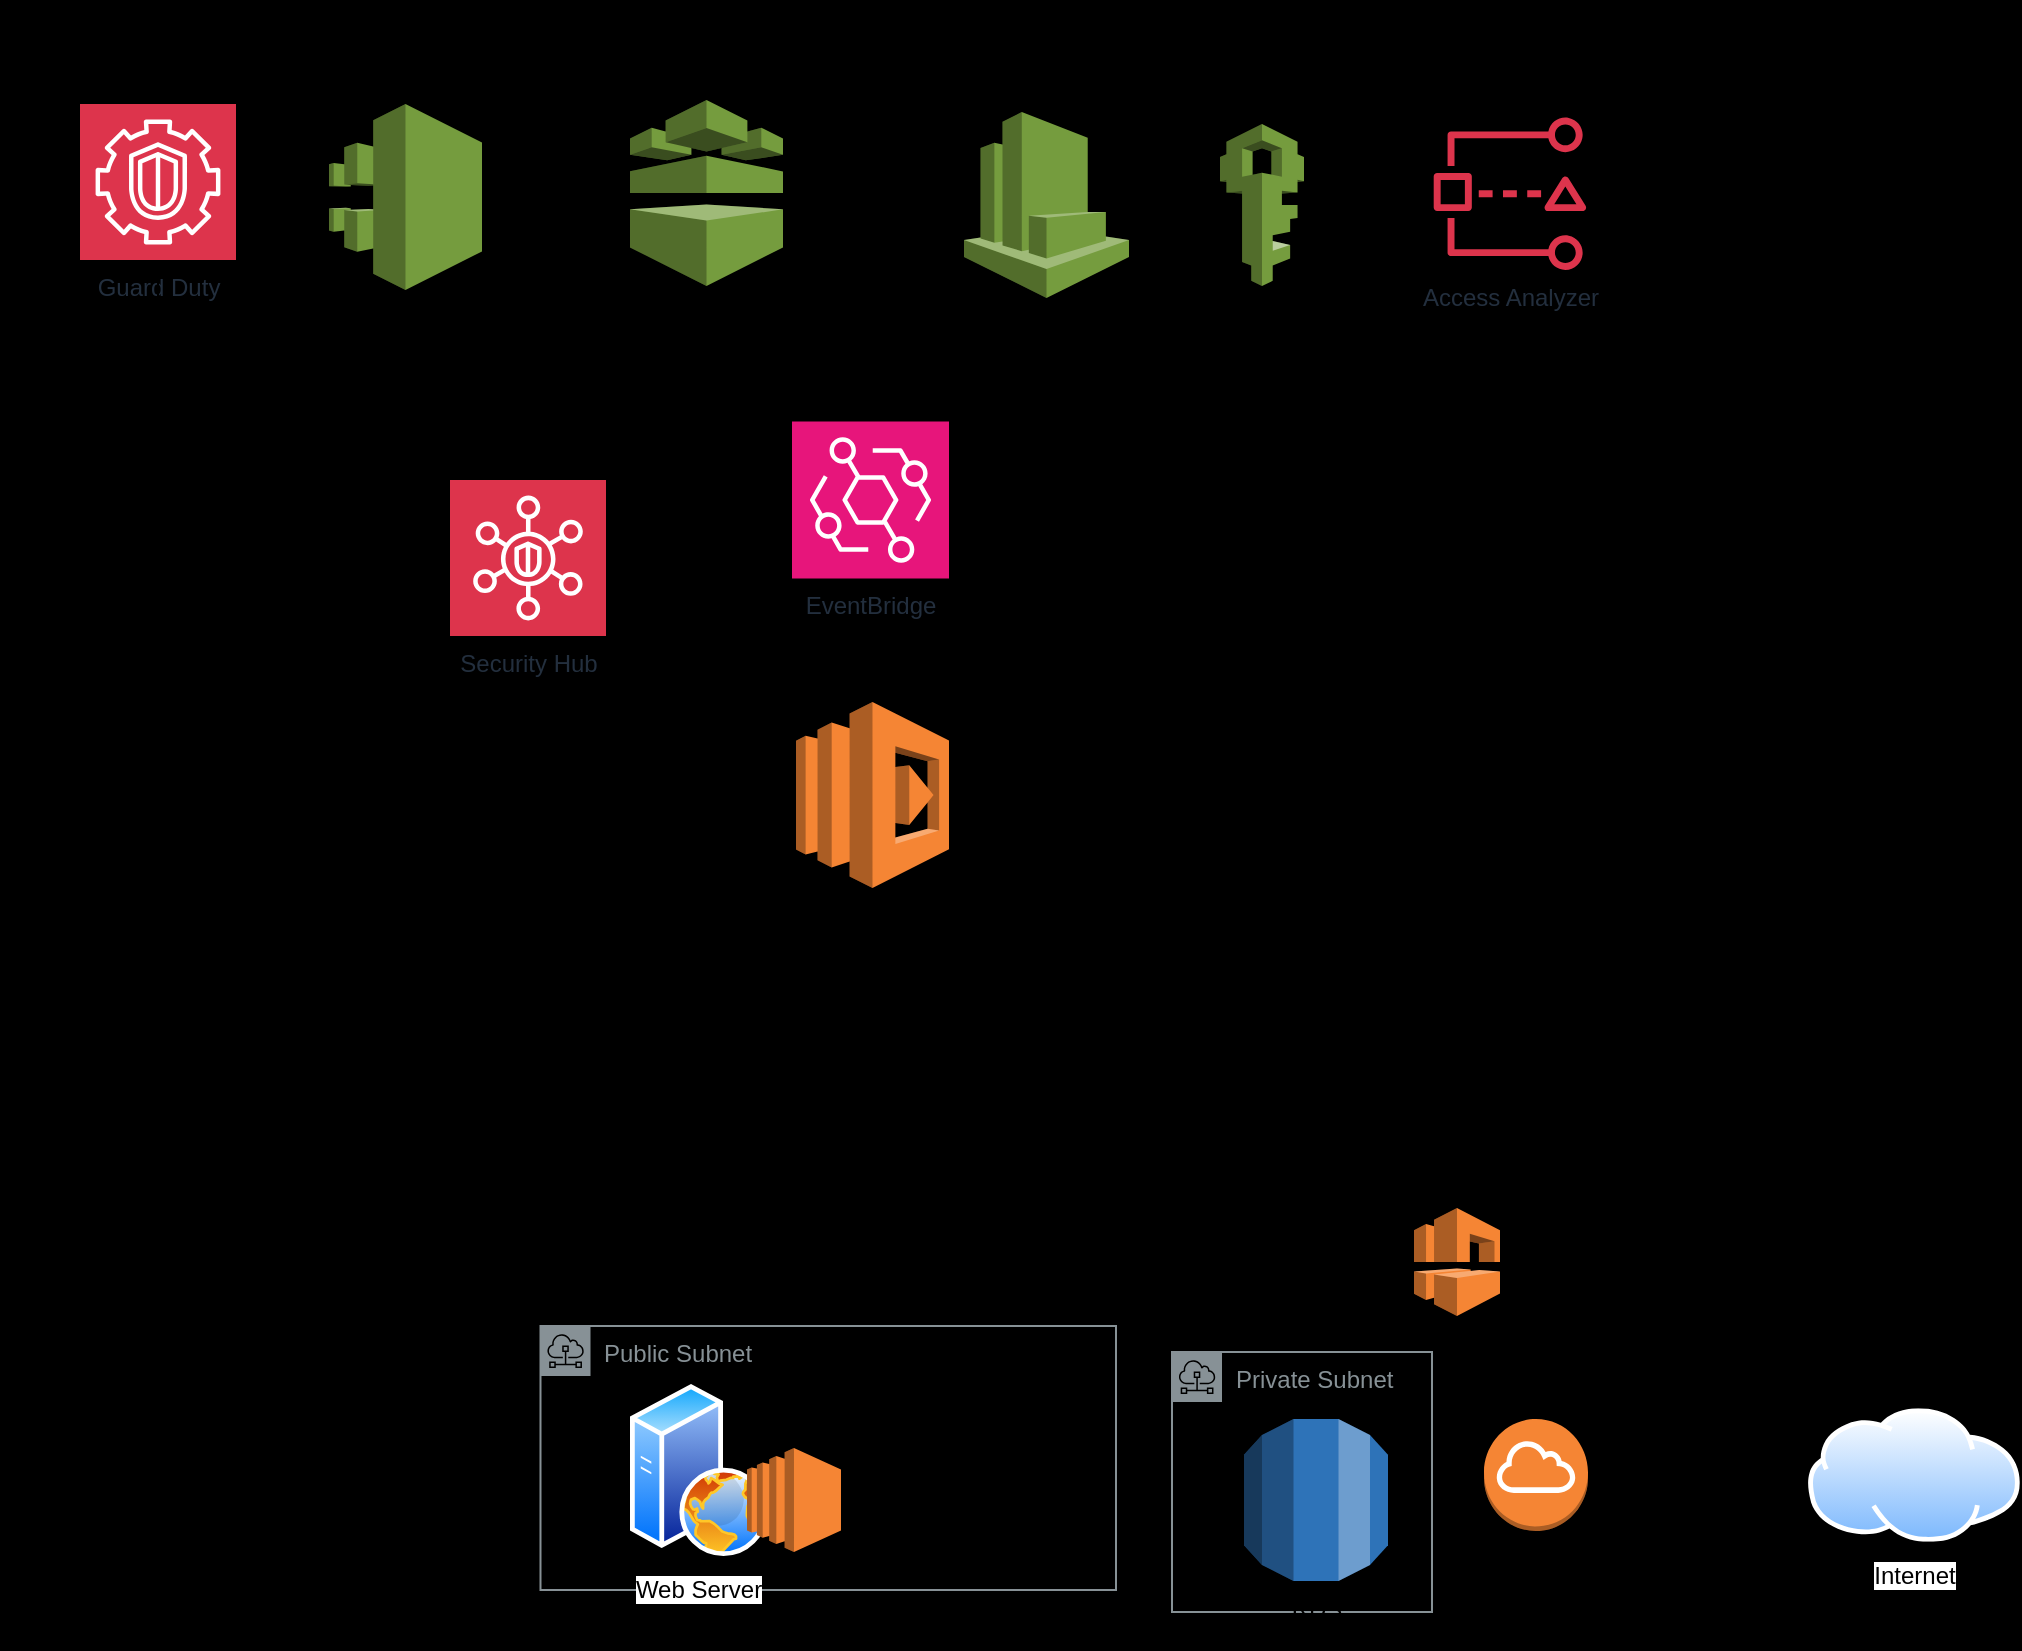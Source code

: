 <mxfile version="26.2.9">
  <diagram name="Page-1" id="n66T14T6kXnlYEdW8ocM">
    <mxGraphModel dx="1858" dy="938" grid="0" gridSize="10" guides="1" tooltips="1" connect="1" arrows="1" fold="1" page="0" pageScale="1" pageWidth="850" pageHeight="1100" background="light-dark(#000000,#000000)" math="0" shadow="0">
      <root>
        <mxCell id="0" />
        <mxCell id="1" parent="0" />
        <mxCell id="KjCvUa1PRuN88ewenq66-60" value="" style="rounded=0;whiteSpace=wrap;html=1;fillColor=none;dashed=1;" vertex="1" parent="1">
          <mxGeometry x="-22" y="55" width="855" height="464" as="geometry" />
        </mxCell>
        <mxCell id="KjCvUa1PRuN88ewenq66-62" value="" style="rounded=0;whiteSpace=wrap;html=1;fillColor=none;dashed=1;" vertex="1" parent="1">
          <mxGeometry x="206" y="658" width="525" height="220" as="geometry" />
        </mxCell>
        <mxCell id="KjCvUa1PRuN88ewenq66-39" value="CloudTrail" style="outlineConnect=0;dashed=0;verticalLabelPosition=bottom;verticalAlign=top;align=center;html=1;shape=mxgraph.aws3.cloudtrail;fillColor=#759C3E;gradientColor=none;" vertex="1" parent="1">
          <mxGeometry x="141.5" y="106" width="76.5" height="93" as="geometry" />
        </mxCell>
        <mxCell id="KjCvUa1PRuN88ewenq66-51" style="edgeStyle=orthogonalEdgeStyle;rounded=0;orthogonalLoop=1;jettySize=auto;html=1;exitX=1;exitY=0.5;exitDx=0;exitDy=0;exitPerimeter=0;" edge="1" parent="1" source="KjCvUa1PRuN88ewenq66-40" target="KjCvUa1PRuN88ewenq66-43">
          <mxGeometry relative="1" as="geometry" />
        </mxCell>
        <mxCell id="KjCvUa1PRuN88ewenq66-40" value="Config" style="outlineConnect=0;dashed=0;verticalLabelPosition=bottom;verticalAlign=top;align=center;html=1;shape=mxgraph.aws3.config;fillColor=#759C3E;gradientColor=none;" vertex="1" parent="1">
          <mxGeometry x="292" y="104" width="76.5" height="93" as="geometry" />
        </mxCell>
        <mxCell id="KjCvUa1PRuN88ewenq66-41" value="Guard Duty" style="sketch=0;points=[[0,0,0],[0.25,0,0],[0.5,0,0],[0.75,0,0],[1,0,0],[0,1,0],[0.25,1,0],[0.5,1,0],[0.75,1,0],[1,1,0],[0,0.25,0],[0,0.5,0],[0,0.75,0],[1,0.25,0],[1,0.5,0],[1,0.75,0]];outlineConnect=0;fontColor=#232F3E;fillColor=#DD344C;strokeColor=#ffffff;dashed=0;verticalLabelPosition=bottom;verticalAlign=top;align=center;html=1;fontSize=12;fontStyle=0;aspect=fixed;shape=mxgraph.aws4.resourceIcon;resIcon=mxgraph.aws4.guardduty;" vertex="1" parent="1">
          <mxGeometry x="17" y="106" width="78" height="78" as="geometry" />
        </mxCell>
        <mxCell id="KjCvUa1PRuN88ewenq66-42" value="Lambda" style="outlineConnect=0;dashed=0;verticalLabelPosition=bottom;verticalAlign=top;align=center;html=1;shape=mxgraph.aws3.lambda;fillColor=#F58534;gradientColor=none;" vertex="1" parent="1">
          <mxGeometry x="375" y="405" width="76.5" height="93" as="geometry" />
        </mxCell>
        <mxCell id="KjCvUa1PRuN88ewenq66-52" style="edgeStyle=orthogonalEdgeStyle;rounded=0;orthogonalLoop=1;jettySize=auto;html=1;exitX=0.5;exitY=1;exitDx=0;exitDy=0;exitPerimeter=0;" edge="1" parent="1" source="KjCvUa1PRuN88ewenq66-43" target="KjCvUa1PRuN88ewenq66-42">
          <mxGeometry relative="1" as="geometry" />
        </mxCell>
        <mxCell id="KjCvUa1PRuN88ewenq66-43" value="EventBrid&lt;span style=&quot;background-color: transparent; color: light-dark(rgb(35, 47, 62), rgb(189, 199, 212));&quot;&gt;ge&lt;/span&gt;" style="sketch=0;points=[[0,0,0],[0.25,0,0],[0.5,0,0],[0.75,0,0],[1,0,0],[0,1,0],[0.25,1,0],[0.5,1,0],[0.75,1,0],[1,1,0],[0,0.25,0],[0,0.5,0],[0,0.75,0],[1,0.25,0],[1,0.5,0],[1,0.75,0]];outlineConnect=0;fontColor=#232F3E;fillColor=#E7157B;strokeColor=#ffffff;dashed=0;verticalLabelPosition=bottom;verticalAlign=top;align=center;html=1;fontSize=12;fontStyle=0;aspect=fixed;shape=mxgraph.aws4.resourceIcon;resIcon=mxgraph.aws4.eventbridge;" vertex="1" parent="1">
          <mxGeometry x="373" y="264.75" width="78.5" height="78.5" as="geometry" />
        </mxCell>
        <mxCell id="KjCvUa1PRuN88ewenq66-44" value="Security Hub" style="sketch=0;points=[[0,0,0],[0.25,0,0],[0.5,0,0],[0.75,0,0],[1,0,0],[0,1,0],[0.25,1,0],[0.5,1,0],[0.75,1,0],[1,1,0],[0,0.25,0],[0,0.5,0],[0,0.75,0],[1,0.25,0],[1,0.5,0],[1,0.75,0]];outlineConnect=0;fontColor=#232F3E;fillColor=#DD344C;strokeColor=#ffffff;dashed=0;verticalLabelPosition=bottom;verticalAlign=top;align=center;html=1;fontSize=12;fontStyle=0;aspect=fixed;shape=mxgraph.aws4.resourceIcon;resIcon=mxgraph.aws4.security_hub;" vertex="1" parent="1">
          <mxGeometry x="202" y="294" width="78" height="78" as="geometry" />
        </mxCell>
        <mxCell id="KjCvUa1PRuN88ewenq66-46" style="edgeStyle=orthogonalEdgeStyle;rounded=0;orthogonalLoop=1;jettySize=auto;html=1;exitX=0.5;exitY=1;exitDx=0;exitDy=0;exitPerimeter=0;entryX=0;entryY=0.5;entryDx=0;entryDy=0;entryPerimeter=0;" edge="1" parent="1" source="KjCvUa1PRuN88ewenq66-41" target="KjCvUa1PRuN88ewenq66-44">
          <mxGeometry relative="1" as="geometry" />
        </mxCell>
        <mxCell id="KjCvUa1PRuN88ewenq66-49" style="edgeStyle=orthogonalEdgeStyle;rounded=0;orthogonalLoop=1;jettySize=auto;html=1;exitX=0.5;exitY=1;exitDx=0;exitDy=0;exitPerimeter=0;entryX=0.5;entryY=0;entryDx=0;entryDy=0;entryPerimeter=0;" edge="1" parent="1" source="KjCvUa1PRuN88ewenq66-39" target="KjCvUa1PRuN88ewenq66-44">
          <mxGeometry relative="1" as="geometry" />
        </mxCell>
        <mxCell id="KjCvUa1PRuN88ewenq66-50" style="edgeStyle=orthogonalEdgeStyle;rounded=0;orthogonalLoop=1;jettySize=auto;html=1;exitX=0.5;exitY=1;exitDx=0;exitDy=0;exitPerimeter=0;entryX=1;entryY=0.5;entryDx=0;entryDy=0;entryPerimeter=0;" edge="1" parent="1" source="KjCvUa1PRuN88ewenq66-40" target="KjCvUa1PRuN88ewenq66-44">
          <mxGeometry relative="1" as="geometry" />
        </mxCell>
        <mxCell id="KjCvUa1PRuN88ewenq66-64" value="Private Subnet" style="sketch=0;outlineConnect=0;gradientColor=none;html=1;whiteSpace=wrap;fontSize=12;fontStyle=0;shape=mxgraph.aws4.group;grIcon=mxgraph.aws4.group_subnet;strokeColor=#879196;fillColor=none;verticalAlign=top;align=left;spacingLeft=30;fontColor=#879196;dashed=0;" vertex="1" parent="1">
          <mxGeometry x="563" y="730" width="130" height="130" as="geometry" />
        </mxCell>
        <mxCell id="KjCvUa1PRuN88ewenq66-53" value="IAM" style="outlineConnect=0;dashed=0;verticalLabelPosition=bottom;verticalAlign=top;align=center;html=1;shape=mxgraph.aws3.iam;fillColor=#759C3E;gradientColor=none;" vertex="1" parent="1">
          <mxGeometry x="587" y="116" width="42" height="81" as="geometry" />
        </mxCell>
        <mxCell id="KjCvUa1PRuN88ewenq66-54" value="Access Analyzer" style="sketch=0;outlineConnect=0;fontColor=#232F3E;gradientColor=none;fillColor=#DD344C;strokeColor=none;dashed=0;verticalLabelPosition=bottom;verticalAlign=top;align=center;html=1;fontSize=12;fontStyle=0;aspect=fixed;pointerEvents=1;shape=mxgraph.aws4.access_analyzer;" vertex="1" parent="1">
          <mxGeometry x="693" y="112" width="78" height="77" as="geometry" />
        </mxCell>
        <mxCell id="KjCvUa1PRuN88ewenq66-56" value="RDS" style="outlineConnect=0;dashed=0;verticalLabelPosition=bottom;verticalAlign=top;align=center;html=1;shape=mxgraph.aws3.rds;fillColor=#2E73B8;gradientColor=none;" vertex="1" parent="1">
          <mxGeometry x="599" y="763.5" width="72" height="81" as="geometry" />
        </mxCell>
        <mxCell id="KjCvUa1PRuN88ewenq66-57" value="VPC" style="outlineConnect=0;dashed=0;verticalLabelPosition=bottom;verticalAlign=top;align=center;html=1;shape=mxgraph.aws3.vpc;fillColor=#F58534;gradientColor=none;" vertex="1" parent="1">
          <mxGeometry x="684" y="658" width="43" height="54" as="geometry" />
        </mxCell>
        <mxCell id="KjCvUa1PRuN88ewenq66-65" value="Public Subnet" style="sketch=0;outlineConnect=0;gradientColor=none;html=1;whiteSpace=wrap;fontSize=12;fontStyle=0;shape=mxgraph.aws4.group;grIcon=mxgraph.aws4.group_subnet;strokeColor=#879196;fillColor=none;verticalAlign=top;align=left;spacingLeft=30;fontColor=#879196;dashed=0;" vertex="1" parent="1">
          <mxGeometry x="247.25" y="717" width="287.75" height="132" as="geometry" />
        </mxCell>
        <mxCell id="KjCvUa1PRuN88ewenq66-69" style="edgeStyle=orthogonalEdgeStyle;rounded=0;orthogonalLoop=1;jettySize=auto;html=1;entryX=0;entryY=0.5;entryDx=0;entryDy=0;" edge="1" parent="1" source="KjCvUa1PRuN88ewenq66-58" target="KjCvUa1PRuN88ewenq66-66">
          <mxGeometry relative="1" as="geometry" />
        </mxCell>
        <mxCell id="KjCvUa1PRuN88ewenq66-58" value="IGW" style="outlineConnect=0;dashed=0;verticalLabelPosition=bottom;verticalAlign=top;align=center;html=1;shape=mxgraph.aws3.internet_gateway;fillColor=#F58534;gradientColor=none;" vertex="1" parent="1">
          <mxGeometry x="719" y="763.5" width="52" height="56" as="geometry" />
        </mxCell>
        <mxCell id="KjCvUa1PRuN88ewenq66-59" value="Web Server" style="image;aspect=fixed;perimeter=ellipsePerimeter;html=1;align=center;shadow=0;dashed=0;spacingTop=3;image=img/lib/active_directory/web_server.svg;" vertex="1" parent="1">
          <mxGeometry x="292" y="746" width="68.8" height="86" as="geometry" />
        </mxCell>
        <mxCell id="KjCvUa1PRuN88ewenq66-55" value="EC2" style="outlineConnect=0;dashed=0;verticalLabelPosition=bottom;verticalAlign=top;align=center;html=1;shape=mxgraph.aws3.ec2;fillColor=#F58534;gradientColor=none;" vertex="1" parent="1">
          <mxGeometry x="350.5" y="778" width="47" height="52" as="geometry" />
        </mxCell>
        <mxCell id="KjCvUa1PRuN88ewenq66-67" style="edgeStyle=orthogonalEdgeStyle;rounded=0;orthogonalLoop=1;jettySize=auto;html=1;" edge="1" parent="1" source="KjCvUa1PRuN88ewenq66-60" target="KjCvUa1PRuN88ewenq66-62">
          <mxGeometry relative="1" as="geometry" />
        </mxCell>
        <mxCell id="KjCvUa1PRuN88ewenq66-61" value="Amaani SecureCoud Frameoerk" style="text;html=1;align=center;verticalAlign=middle;whiteSpace=wrap;rounded=0;fontSize=15;fontStyle=1" vertex="1" parent="1">
          <mxGeometry x="-18" y="65" width="166" height="30" as="geometry" />
        </mxCell>
        <mxCell id="KjCvUa1PRuN88ewenq66-63" value="Client Environment" style="text;html=1;align=center;verticalAlign=middle;whiteSpace=wrap;rounded=0;fontStyle=1;fontSize=15;" vertex="1" parent="1">
          <mxGeometry x="206" y="649" width="120" height="30" as="geometry" />
        </mxCell>
        <mxCell id="KjCvUa1PRuN88ewenq66-66" value="Internet" style="image;aspect=fixed;perimeter=ellipsePerimeter;html=1;align=center;shadow=0;dashed=0;spacingTop=3;image=img/lib/active_directory/internet_cloud.svg;" vertex="1" parent="1">
          <mxGeometry x="881" y="758.13" width="105.95" height="66.75" as="geometry" />
        </mxCell>
        <mxCell id="KjCvUa1PRuN88ewenq66-68" value="CloudWatch" style="outlineConnect=0;dashed=0;verticalLabelPosition=bottom;verticalAlign=top;align=center;html=1;shape=mxgraph.aws3.cloudwatch;fillColor=#759C3E;gradientColor=none;" vertex="1" parent="1">
          <mxGeometry x="459" y="110" width="82.5" height="93" as="geometry" />
        </mxCell>
      </root>
    </mxGraphModel>
  </diagram>
</mxfile>
